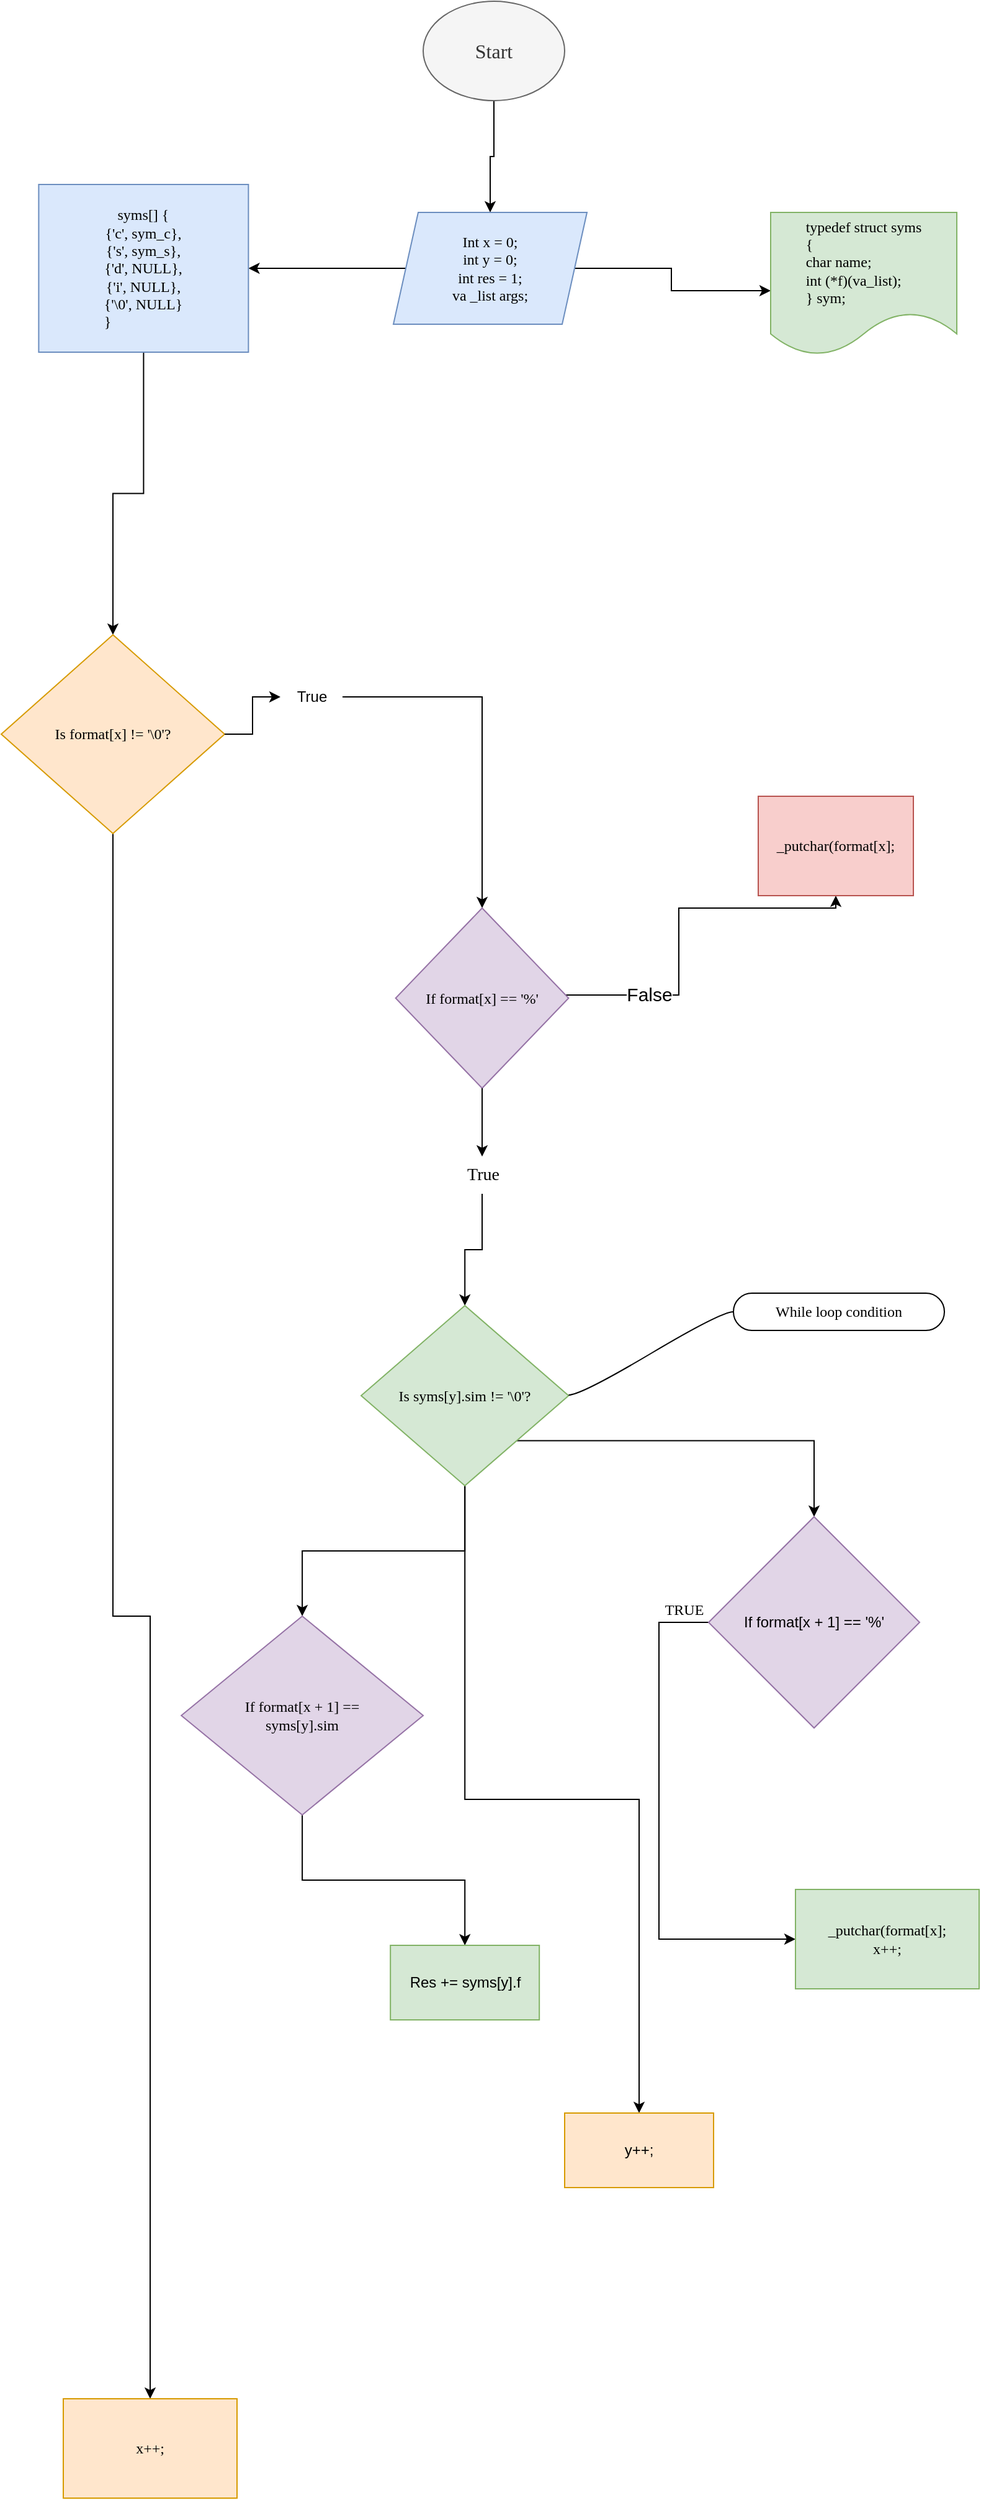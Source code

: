 <mxfile version="21.1.1" type="github">
  <diagram name="Página-1" id="nyqqSqXGaRO7hyqiKzip">
    <mxGraphModel dx="1434" dy="796" grid="1" gridSize="10" guides="1" tooltips="1" connect="1" arrows="1" fold="1" page="1" pageScale="1" pageWidth="827" pageHeight="1169" background="none" math="0" shadow="0">
      <root>
        <mxCell id="0" />
        <mxCell id="1" parent="0" />
        <mxCell id="s3wLV9zYP3ZQD25hzQMA-5" value="" style="edgeStyle=orthogonalEdgeStyle;rounded=0;orthogonalLoop=1;jettySize=auto;html=1;" edge="1" parent="1" source="s3wLV9zYP3ZQD25hzQMA-2" target="s3wLV9zYP3ZQD25hzQMA-4">
          <mxGeometry relative="1" as="geometry" />
        </mxCell>
        <mxCell id="s3wLV9zYP3ZQD25hzQMA-2" value="&lt;font style=&quot;font-size: 16px;&quot; face=&quot;Verdana&quot;&gt;Start&lt;/font&gt;" style="ellipse;whiteSpace=wrap;html=1;fillColor=#f5f5f5;fontColor=#333333;strokeColor=#666666;align=center;" vertex="1" parent="1">
          <mxGeometry x="360" y="10" width="114" height="80" as="geometry" />
        </mxCell>
        <mxCell id="s3wLV9zYP3ZQD25hzQMA-11" value="" style="edgeStyle=orthogonalEdgeStyle;rounded=0;orthogonalLoop=1;jettySize=auto;html=1;" edge="1" parent="1" source="s3wLV9zYP3ZQD25hzQMA-4" target="s3wLV9zYP3ZQD25hzQMA-10">
          <mxGeometry relative="1" as="geometry">
            <Array as="points">
              <mxPoint x="560" y="225" />
              <mxPoint x="560" y="243" />
            </Array>
          </mxGeometry>
        </mxCell>
        <mxCell id="s3wLV9zYP3ZQD25hzQMA-13" value="" style="edgeStyle=orthogonalEdgeStyle;rounded=0;orthogonalLoop=1;jettySize=auto;html=1;" edge="1" parent="1" source="s3wLV9zYP3ZQD25hzQMA-4" target="s3wLV9zYP3ZQD25hzQMA-12">
          <mxGeometry relative="1" as="geometry" />
        </mxCell>
        <mxCell id="s3wLV9zYP3ZQD25hzQMA-4" value="&lt;font face=&quot;Verdana&quot;&gt;Int x = 0;&lt;br&gt;int y = 0;&lt;br&gt;int res = 1;&lt;br&gt;va _list args;&lt;/font&gt;" style="shape=parallelogram;perimeter=parallelogramPerimeter;whiteSpace=wrap;html=1;fixedSize=1;fillColor=#dae8fc;strokeColor=#6c8ebf;" vertex="1" parent="1">
          <mxGeometry x="336" y="180" width="156" height="90" as="geometry" />
        </mxCell>
        <mxCell id="s3wLV9zYP3ZQD25hzQMA-10" value="&lt;font face=&quot;Verdana&quot;&gt;typedef struct syms&lt;br&gt;&lt;div style=&quot;text-align: left;&quot;&gt;&lt;span style=&quot;background-color: initial;&quot;&gt;{&lt;/span&gt;&lt;/div&gt;&lt;div style=&quot;text-align: left;&quot;&gt;&lt;span style=&quot;background-color: initial;&quot;&gt;char name;&lt;/span&gt;&lt;/div&gt;&lt;div style=&quot;text-align: left;&quot;&gt;&lt;span style=&quot;background-color: initial;&quot;&gt;int (*f)(va_list);&lt;/span&gt;&lt;/div&gt;&lt;div style=&quot;text-align: left;&quot;&gt;&lt;span style=&quot;background-color: initial;&quot;&gt;} sym;&lt;/span&gt;&lt;/div&gt;&lt;/font&gt;" style="shape=document;whiteSpace=wrap;html=1;boundedLbl=1;fillColor=#d5e8d4;strokeColor=#82b366;" vertex="1" parent="1">
          <mxGeometry x="640" y="180" width="150" height="115" as="geometry" />
        </mxCell>
        <mxCell id="s3wLV9zYP3ZQD25hzQMA-19" value="" style="edgeStyle=orthogonalEdgeStyle;rounded=0;orthogonalLoop=1;jettySize=auto;html=1;" edge="1" parent="1" source="s3wLV9zYP3ZQD25hzQMA-12" target="s3wLV9zYP3ZQD25hzQMA-18">
          <mxGeometry relative="1" as="geometry" />
        </mxCell>
        <mxCell id="s3wLV9zYP3ZQD25hzQMA-12" value="&lt;font face=&quot;Verdana&quot;&gt;syms[] {&lt;br&gt;{&#39;c&#39;, sym_c},&lt;br&gt;{&#39;s&#39;, sym_s},&lt;br&gt;{&#39;d&#39;, NULL},&lt;br&gt;{&#39;i&#39;, NULL},&lt;br&gt;{&#39;\0&#39;, NULL}&lt;br&gt;&lt;/font&gt;&lt;div style=&quot;text-align: left;&quot;&gt;&lt;span style=&quot;background-color: initial;&quot;&gt;&lt;font face=&quot;Verdana&quot;&gt;}&lt;/font&gt;&lt;/span&gt;&lt;/div&gt;" style="whiteSpace=wrap;html=1;fillColor=#dae8fc;strokeColor=#6c8ebf;" vertex="1" parent="1">
          <mxGeometry x="50.19" y="157.5" width="169" height="135" as="geometry" />
        </mxCell>
        <mxCell id="s3wLV9zYP3ZQD25hzQMA-21" value="" style="edgeStyle=orthogonalEdgeStyle;rounded=0;orthogonalLoop=1;jettySize=auto;html=1;" edge="1" parent="1" source="s3wLV9zYP3ZQD25hzQMA-23" target="s3wLV9zYP3ZQD25hzQMA-20">
          <mxGeometry relative="1" as="geometry" />
        </mxCell>
        <mxCell id="s3wLV9zYP3ZQD25hzQMA-65" value="" style="edgeStyle=orthogonalEdgeStyle;rounded=0;orthogonalLoop=1;jettySize=auto;html=1;" edge="1" parent="1" source="s3wLV9zYP3ZQD25hzQMA-18" target="s3wLV9zYP3ZQD25hzQMA-64">
          <mxGeometry relative="1" as="geometry" />
        </mxCell>
        <mxCell id="s3wLV9zYP3ZQD25hzQMA-18" value="&lt;font face=&quot;Verdana&quot;&gt;Is format[x] != &#39;\0&#39;?&lt;/font&gt;" style="rhombus;whiteSpace=wrap;html=1;fillColor=#ffe6cc;strokeColor=#d79b00;" vertex="1" parent="1">
          <mxGeometry x="20" y="520" width="180" height="160" as="geometry" />
        </mxCell>
        <mxCell id="s3wLV9zYP3ZQD25hzQMA-27" value="" style="edgeStyle=orthogonalEdgeStyle;rounded=0;orthogonalLoop=1;jettySize=auto;html=1;" edge="1" parent="1" source="s3wLV9zYP3ZQD25hzQMA-28" target="s3wLV9zYP3ZQD25hzQMA-26">
          <mxGeometry relative="1" as="geometry" />
        </mxCell>
        <mxCell id="s3wLV9zYP3ZQD25hzQMA-67" value="" style="edgeStyle=orthogonalEdgeStyle;rounded=0;orthogonalLoop=1;jettySize=auto;html=1;" edge="1" parent="1" source="s3wLV9zYP3ZQD25hzQMA-20" target="s3wLV9zYP3ZQD25hzQMA-66">
          <mxGeometry relative="1" as="geometry">
            <Array as="points">
              <mxPoint x="566" y="810" />
              <mxPoint x="566" y="740" />
            </Array>
          </mxGeometry>
        </mxCell>
        <mxCell id="s3wLV9zYP3ZQD25hzQMA-68" value="&lt;font style=&quot;font-size: 15px;&quot;&gt;False&lt;/font&gt;" style="edgeLabel;html=1;align=center;verticalAlign=middle;resizable=0;points=[];" vertex="1" connectable="0" parent="s3wLV9zYP3ZQD25hzQMA-67">
          <mxGeometry x="-0.554" y="2" relative="1" as="geometry">
            <mxPoint y="1" as="offset" />
          </mxGeometry>
        </mxCell>
        <mxCell id="s3wLV9zYP3ZQD25hzQMA-20" value="&lt;font face=&quot;Verdana&quot;&gt;If format[x] == &#39;%&#39;&lt;/font&gt;" style="rhombus;whiteSpace=wrap;html=1;fillColor=#e1d5e7;strokeColor=#9673a6;" vertex="1" parent="1">
          <mxGeometry x="337.81" y="740" width="139.38" height="145" as="geometry" />
        </mxCell>
        <mxCell id="s3wLV9zYP3ZQD25hzQMA-24" value="" style="edgeStyle=orthogonalEdgeStyle;rounded=0;orthogonalLoop=1;jettySize=auto;html=1;" edge="1" parent="1" source="s3wLV9zYP3ZQD25hzQMA-18" target="s3wLV9zYP3ZQD25hzQMA-23">
          <mxGeometry relative="1" as="geometry">
            <mxPoint x="199" y="574" as="sourcePoint" />
            <mxPoint x="408" y="740" as="targetPoint" />
          </mxGeometry>
        </mxCell>
        <mxCell id="s3wLV9zYP3ZQD25hzQMA-23" value="True" style="text;html=1;align=center;verticalAlign=middle;resizable=0;points=[];autosize=1;strokeColor=none;fillColor=none;" vertex="1" parent="1">
          <mxGeometry x="245" y="555" width="50" height="30" as="geometry" />
        </mxCell>
        <mxCell id="s3wLV9zYP3ZQD25hzQMA-46" value="" style="edgeStyle=orthogonalEdgeStyle;rounded=0;orthogonalLoop=1;jettySize=auto;html=1;" edge="1" parent="1" source="s3wLV9zYP3ZQD25hzQMA-26" target="s3wLV9zYP3ZQD25hzQMA-45">
          <mxGeometry relative="1" as="geometry" />
        </mxCell>
        <mxCell id="s3wLV9zYP3ZQD25hzQMA-51" style="edgeStyle=orthogonalEdgeStyle;rounded=0;orthogonalLoop=1;jettySize=auto;html=1;exitX=1;exitY=1;exitDx=0;exitDy=0;" edge="1" parent="1" source="s3wLV9zYP3ZQD25hzQMA-26" target="s3wLV9zYP3ZQD25hzQMA-52">
          <mxGeometry relative="1" as="geometry">
            <mxPoint x="650" y="1330" as="targetPoint" />
          </mxGeometry>
        </mxCell>
        <mxCell id="s3wLV9zYP3ZQD25hzQMA-63" value="" style="edgeStyle=orthogonalEdgeStyle;rounded=0;orthogonalLoop=1;jettySize=auto;html=1;" edge="1" parent="1" source="s3wLV9zYP3ZQD25hzQMA-26" target="s3wLV9zYP3ZQD25hzQMA-62">
          <mxGeometry relative="1" as="geometry" />
        </mxCell>
        <mxCell id="s3wLV9zYP3ZQD25hzQMA-26" value="&lt;font face=&quot;Verdana&quot;&gt;Is syms[y].sim != &#39;\0&#39;?&lt;/font&gt;" style="rhombus;whiteSpace=wrap;html=1;fillColor=#d5e8d4;strokeColor=#82b366;rounded=0;shadow=0;" vertex="1" parent="1">
          <mxGeometry x="310" y="1060" width="167.19" height="145" as="geometry" />
        </mxCell>
        <mxCell id="s3wLV9zYP3ZQD25hzQMA-29" value="" style="edgeStyle=orthogonalEdgeStyle;rounded=0;orthogonalLoop=1;jettySize=auto;html=1;" edge="1" parent="1" source="s3wLV9zYP3ZQD25hzQMA-20" target="s3wLV9zYP3ZQD25hzQMA-28">
          <mxGeometry relative="1" as="geometry">
            <mxPoint x="408" y="885" as="sourcePoint" />
            <mxPoint x="408" y="1000" as="targetPoint" />
          </mxGeometry>
        </mxCell>
        <mxCell id="s3wLV9zYP3ZQD25hzQMA-28" value="&lt;font style=&quot;font-size: 14px;&quot; face=&quot;Verdana&quot;&gt;True&lt;/font&gt;" style="text;html=1;align=center;verticalAlign=middle;resizable=0;points=[];autosize=1;strokeColor=none;fillColor=none;rotation=0;" vertex="1" parent="1">
          <mxGeometry x="382.5" y="940" width="50" height="30" as="geometry" />
        </mxCell>
        <mxCell id="s3wLV9zYP3ZQD25hzQMA-32" value="&lt;font face=&quot;Verdana&quot;&gt;While loop condition&lt;/font&gt;" style="whiteSpace=wrap;html=1;rounded=1;arcSize=50;align=center;verticalAlign=middle;strokeWidth=1;autosize=1;spacing=4;treeFolding=1;treeMoving=1;newEdgeStyle={&quot;edgeStyle&quot;:&quot;entityRelationEdgeStyle&quot;,&quot;startArrow&quot;:&quot;none&quot;,&quot;endArrow&quot;:&quot;none&quot;,&quot;segment&quot;:10,&quot;curved&quot;:1,&quot;sourcePerimeterSpacing&quot;:0,&quot;targetPerimeterSpacing&quot;:0};" vertex="1" parent="1">
          <mxGeometry x="610" y="1050" width="170" height="30" as="geometry" />
        </mxCell>
        <mxCell id="s3wLV9zYP3ZQD25hzQMA-33" value="" style="edgeStyle=entityRelationEdgeStyle;startArrow=none;endArrow=none;segment=10;curved=1;sourcePerimeterSpacing=0;targetPerimeterSpacing=0;rounded=0;" edge="1" target="s3wLV9zYP3ZQD25hzQMA-32" parent="1">
          <mxGeometry relative="1" as="geometry">
            <mxPoint x="477.19" y="1132" as="sourcePoint" />
          </mxGeometry>
        </mxCell>
        <mxCell id="s3wLV9zYP3ZQD25hzQMA-50" value="" style="edgeStyle=orthogonalEdgeStyle;rounded=0;orthogonalLoop=1;jettySize=auto;html=1;" edge="1" parent="1" source="s3wLV9zYP3ZQD25hzQMA-45" target="s3wLV9zYP3ZQD25hzQMA-49">
          <mxGeometry relative="1" as="geometry" />
        </mxCell>
        <mxCell id="s3wLV9zYP3ZQD25hzQMA-45" value="&lt;font face=&quot;Verdana&quot;&gt;If format[x + 1] ==&lt;br&gt;syms[y].sim&lt;br&gt;&lt;/font&gt;" style="rhombus;whiteSpace=wrap;html=1;fillColor=#e1d5e7;strokeColor=#9673a6;" vertex="1" parent="1">
          <mxGeometry x="165.1" y="1310" width="194.9" height="160" as="geometry" />
        </mxCell>
        <mxCell id="s3wLV9zYP3ZQD25hzQMA-49" value="Res += syms[y].f" style="whiteSpace=wrap;html=1;fillColor=#d5e8d4;strokeColor=#82b366;" vertex="1" parent="1">
          <mxGeometry x="333.59" y="1575" width="120" height="60" as="geometry" />
        </mxCell>
        <mxCell id="s3wLV9zYP3ZQD25hzQMA-60" value="" style="edgeStyle=orthogonalEdgeStyle;rounded=0;orthogonalLoop=1;jettySize=auto;html=1;exitX=0;exitY=0.5;exitDx=0;exitDy=0;" edge="1" parent="1" source="s3wLV9zYP3ZQD25hzQMA-52" target="s3wLV9zYP3ZQD25hzQMA-59">
          <mxGeometry relative="1" as="geometry">
            <Array as="points">
              <mxPoint x="550" y="1315" />
            </Array>
          </mxGeometry>
        </mxCell>
        <mxCell id="s3wLV9zYP3ZQD25hzQMA-52" value="If format[x + 1] == &#39;%&#39;" style="rhombus;whiteSpace=wrap;html=1;fillColor=#e1d5e7;strokeColor=#9673a6;" vertex="1" parent="1">
          <mxGeometry x="590" y="1230" width="170" height="170" as="geometry" />
        </mxCell>
        <mxCell id="s3wLV9zYP3ZQD25hzQMA-59" value="&lt;font face=&quot;Verdana&quot;&gt;_putchar(format[x];&lt;br&gt;x++;&lt;/font&gt;" style="whiteSpace=wrap;html=1;fillColor=#d5e8d4;strokeColor=#82b366;" vertex="1" parent="1">
          <mxGeometry x="660" y="1530" width="148" height="80" as="geometry" />
        </mxCell>
        <mxCell id="s3wLV9zYP3ZQD25hzQMA-61" value="&lt;font face=&quot;Verdana&quot;&gt;TRUE&lt;/font&gt;" style="text;html=1;align=center;verticalAlign=middle;resizable=0;points=[];autosize=1;strokeColor=none;fillColor=none;" vertex="1" parent="1">
          <mxGeometry x="540" y="1290" width="60" height="30" as="geometry" />
        </mxCell>
        <mxCell id="s3wLV9zYP3ZQD25hzQMA-62" value="y++;" style="whiteSpace=wrap;html=1;fillColor=#ffe6cc;strokeColor=#d79b00;" vertex="1" parent="1">
          <mxGeometry x="474.005" y="1710" width="120" height="60" as="geometry" />
        </mxCell>
        <mxCell id="s3wLV9zYP3ZQD25hzQMA-64" value="&lt;font face=&quot;Verdana&quot;&gt;x++;&lt;/font&gt;" style="whiteSpace=wrap;html=1;fillColor=#ffe6cc;strokeColor=#d79b00;" vertex="1" parent="1">
          <mxGeometry x="70" y="1940" width="140" height="80" as="geometry" />
        </mxCell>
        <mxCell id="s3wLV9zYP3ZQD25hzQMA-66" value="&lt;font face=&quot;Verdana&quot;&gt;_putchar(format[x];&lt;br&gt;&lt;/font&gt;" style="whiteSpace=wrap;html=1;fillColor=#f8cecc;strokeColor=#b85450;" vertex="1" parent="1">
          <mxGeometry x="630" y="650" width="125" height="80" as="geometry" />
        </mxCell>
      </root>
    </mxGraphModel>
  </diagram>
</mxfile>
